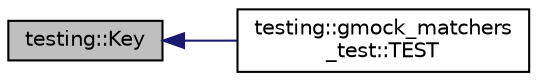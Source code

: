 digraph "testing::Key"
{
  edge [fontname="Helvetica",fontsize="10",labelfontname="Helvetica",labelfontsize="10"];
  node [fontname="Helvetica",fontsize="10",shape=record];
  rankdir="LR";
  Node1042 [label="testing::Key",height=0.2,width=0.4,color="black", fillcolor="grey75", style="filled", fontcolor="black"];
  Node1042 -> Node1043 [dir="back",color="midnightblue",fontsize="10",style="solid",fontname="Helvetica"];
  Node1043 [label="testing::gmock_matchers\l_test::TEST",height=0.2,width=0.4,color="black", fillcolor="white", style="filled",URL="$d5/de1/namespacetesting_1_1gmock__matchers__test.html#acdbdca45a537261fd168cdb8df9348d7"];
}
